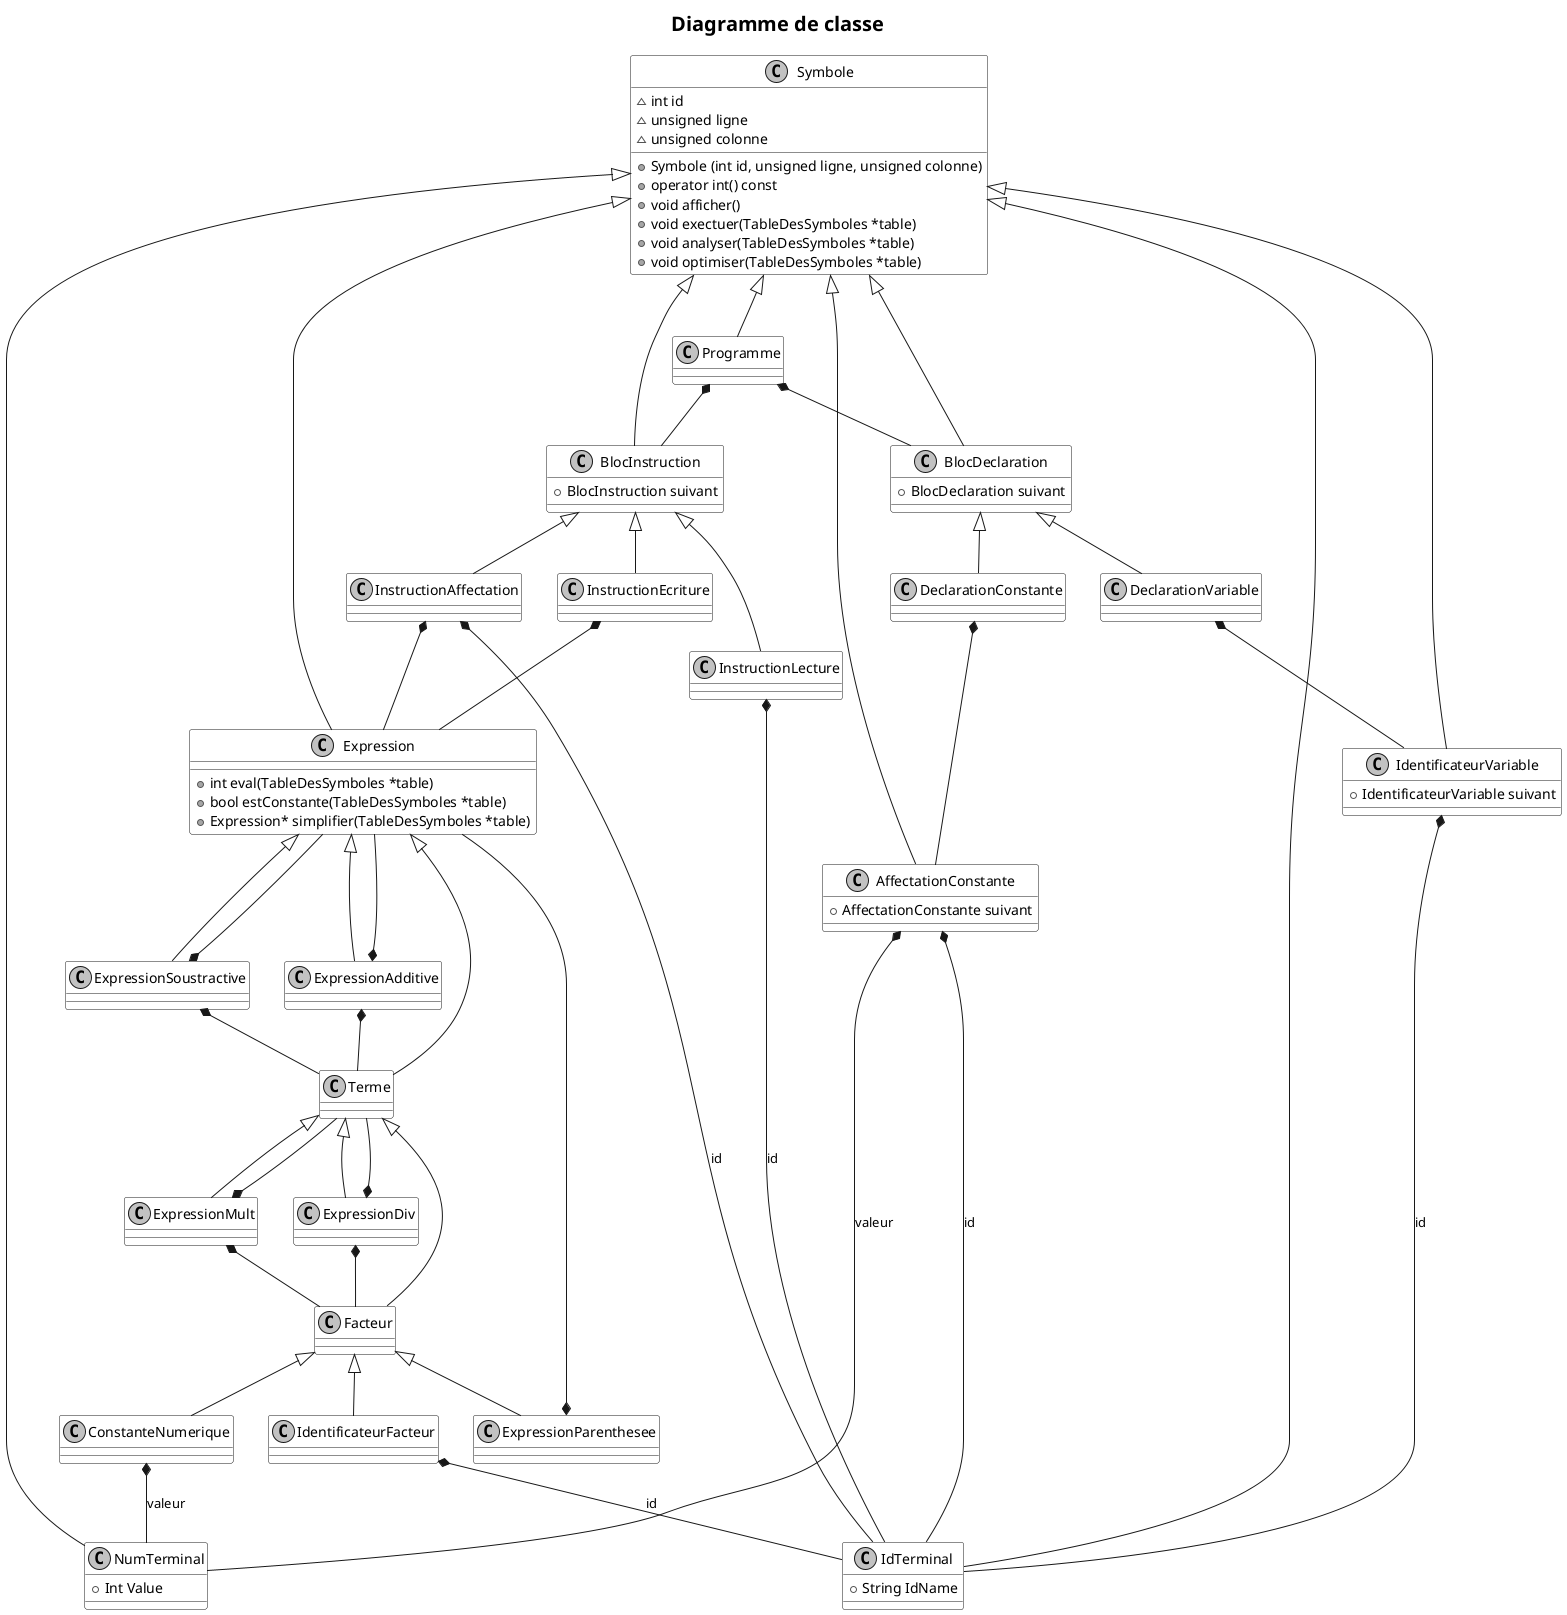 @startuml
skinparam monochrome true
skinparam shadowing false
skinparam TitleFontSize 20
skinparam sequenceTitleFontSize 20
skinparam sequenceTitleFontStyle plain

skinparam class {
	BackgroundColor white
	BackgroundColor<<Warning>> lightblue
}

title Diagramme de classe

class Symbole{
	~int id
	~unsigned ligne
	~unsigned colonne
	+Symbole (int id, unsigned ligne, unsigned colonne)
	+operator int() const
	+void afficher()
	+void exectuer(TableDesSymboles *table)
	+void analyser(TableDesSymboles *table)
	+void optimiser(TableDesSymboles *table)
}

class IdTerminal{
  +String IdName
}
class NumTerminal{
  +Int Value
}

class AffectationConstante{
	+AffectationConstante suivant
}
class IdentificateurVariable{
	+IdentificateurVariable suivant
}
class IdentificateurFacteur
class BlocDeclaration {
    +BlocDeclaration suivant
}
class DeclarationVariable
class DeclarationConstante
class Programme{
}
class BlocInstruction {
    +BlocInstruction suivant
}
class InstructionLecture
class InstructionEcriture
class InstructionAffectation
class Expression{
    +int eval(TableDesSymboles *table)
    +bool estConstante(TableDesSymboles *table)
    +Expression* simplifier(TableDesSymboles *table)
}
class ExpressionAdditive
class ExpressionSoustractive
class Terme
class ExpressionMult
class ExpressionDiv
class Facteur
class ExpressionParenthesee
class ConstanteNumerique


AffectationConstante *-- IdTerminal : id
AffectationConstante *-- NumTerminal : valeur

BlocDeclaration <|-- DeclarationConstante
BlocDeclaration <|-- DeclarationVariable
BlocInstruction <|-- InstructionAffectation
BlocInstruction <|-- InstructionEcriture
BlocInstruction <|-- InstructionLecture

ConstanteNumerique *-- NumTerminal : valeur

DeclarationConstante *-- AffectationConstante

DeclarationVariable *-- IdentificateurVariable

Expression <|-- ExpressionAdditive
Expression <|-- ExpressionSoustractive
Expression <|-- Terme

ExpressionAdditive *-- Expression
ExpressionAdditive *-- Terme

ExpressionDiv *-- Facteur
ExpressionDiv *-- Terme

ExpressionMult *-- Facteur
ExpressionMult *-- Terme

ExpressionParenthesee *-- Expression

ExpressionSoustractive *-- Expression
ExpressionSoustractive *-- Terme

Facteur <|-- ConstanteNumerique
Facteur <|-- ExpressionParenthesee
Facteur <|-- IdentificateurFacteur

IdentificateurFacteur *-- IdTerminal : id

IdentificateurVariable *-- IdTerminal : id

InstructionAffectation *-- Expression
InstructionAffectation *-- IdTerminal : id

InstructionEcriture *-- Expression

InstructionLecture *-- IdTerminal : id

Programme *-- BlocDeclaration
Programme *-- BlocInstruction

Symbole <|-- AffectationConstante
Symbole <|-- BlocDeclaration
Symbole <|-- BlocInstruction
Symbole <|-- Expression
Symbole <|-- IdentificateurVariable
Symbole <|-- Programme
Symbole <|-- IdTerminal
Symbole <|-- NumTerminal

Terme <|-- ExpressionDiv
Terme <|-- ExpressionMult
Terme <|-- Facteur

@enduml